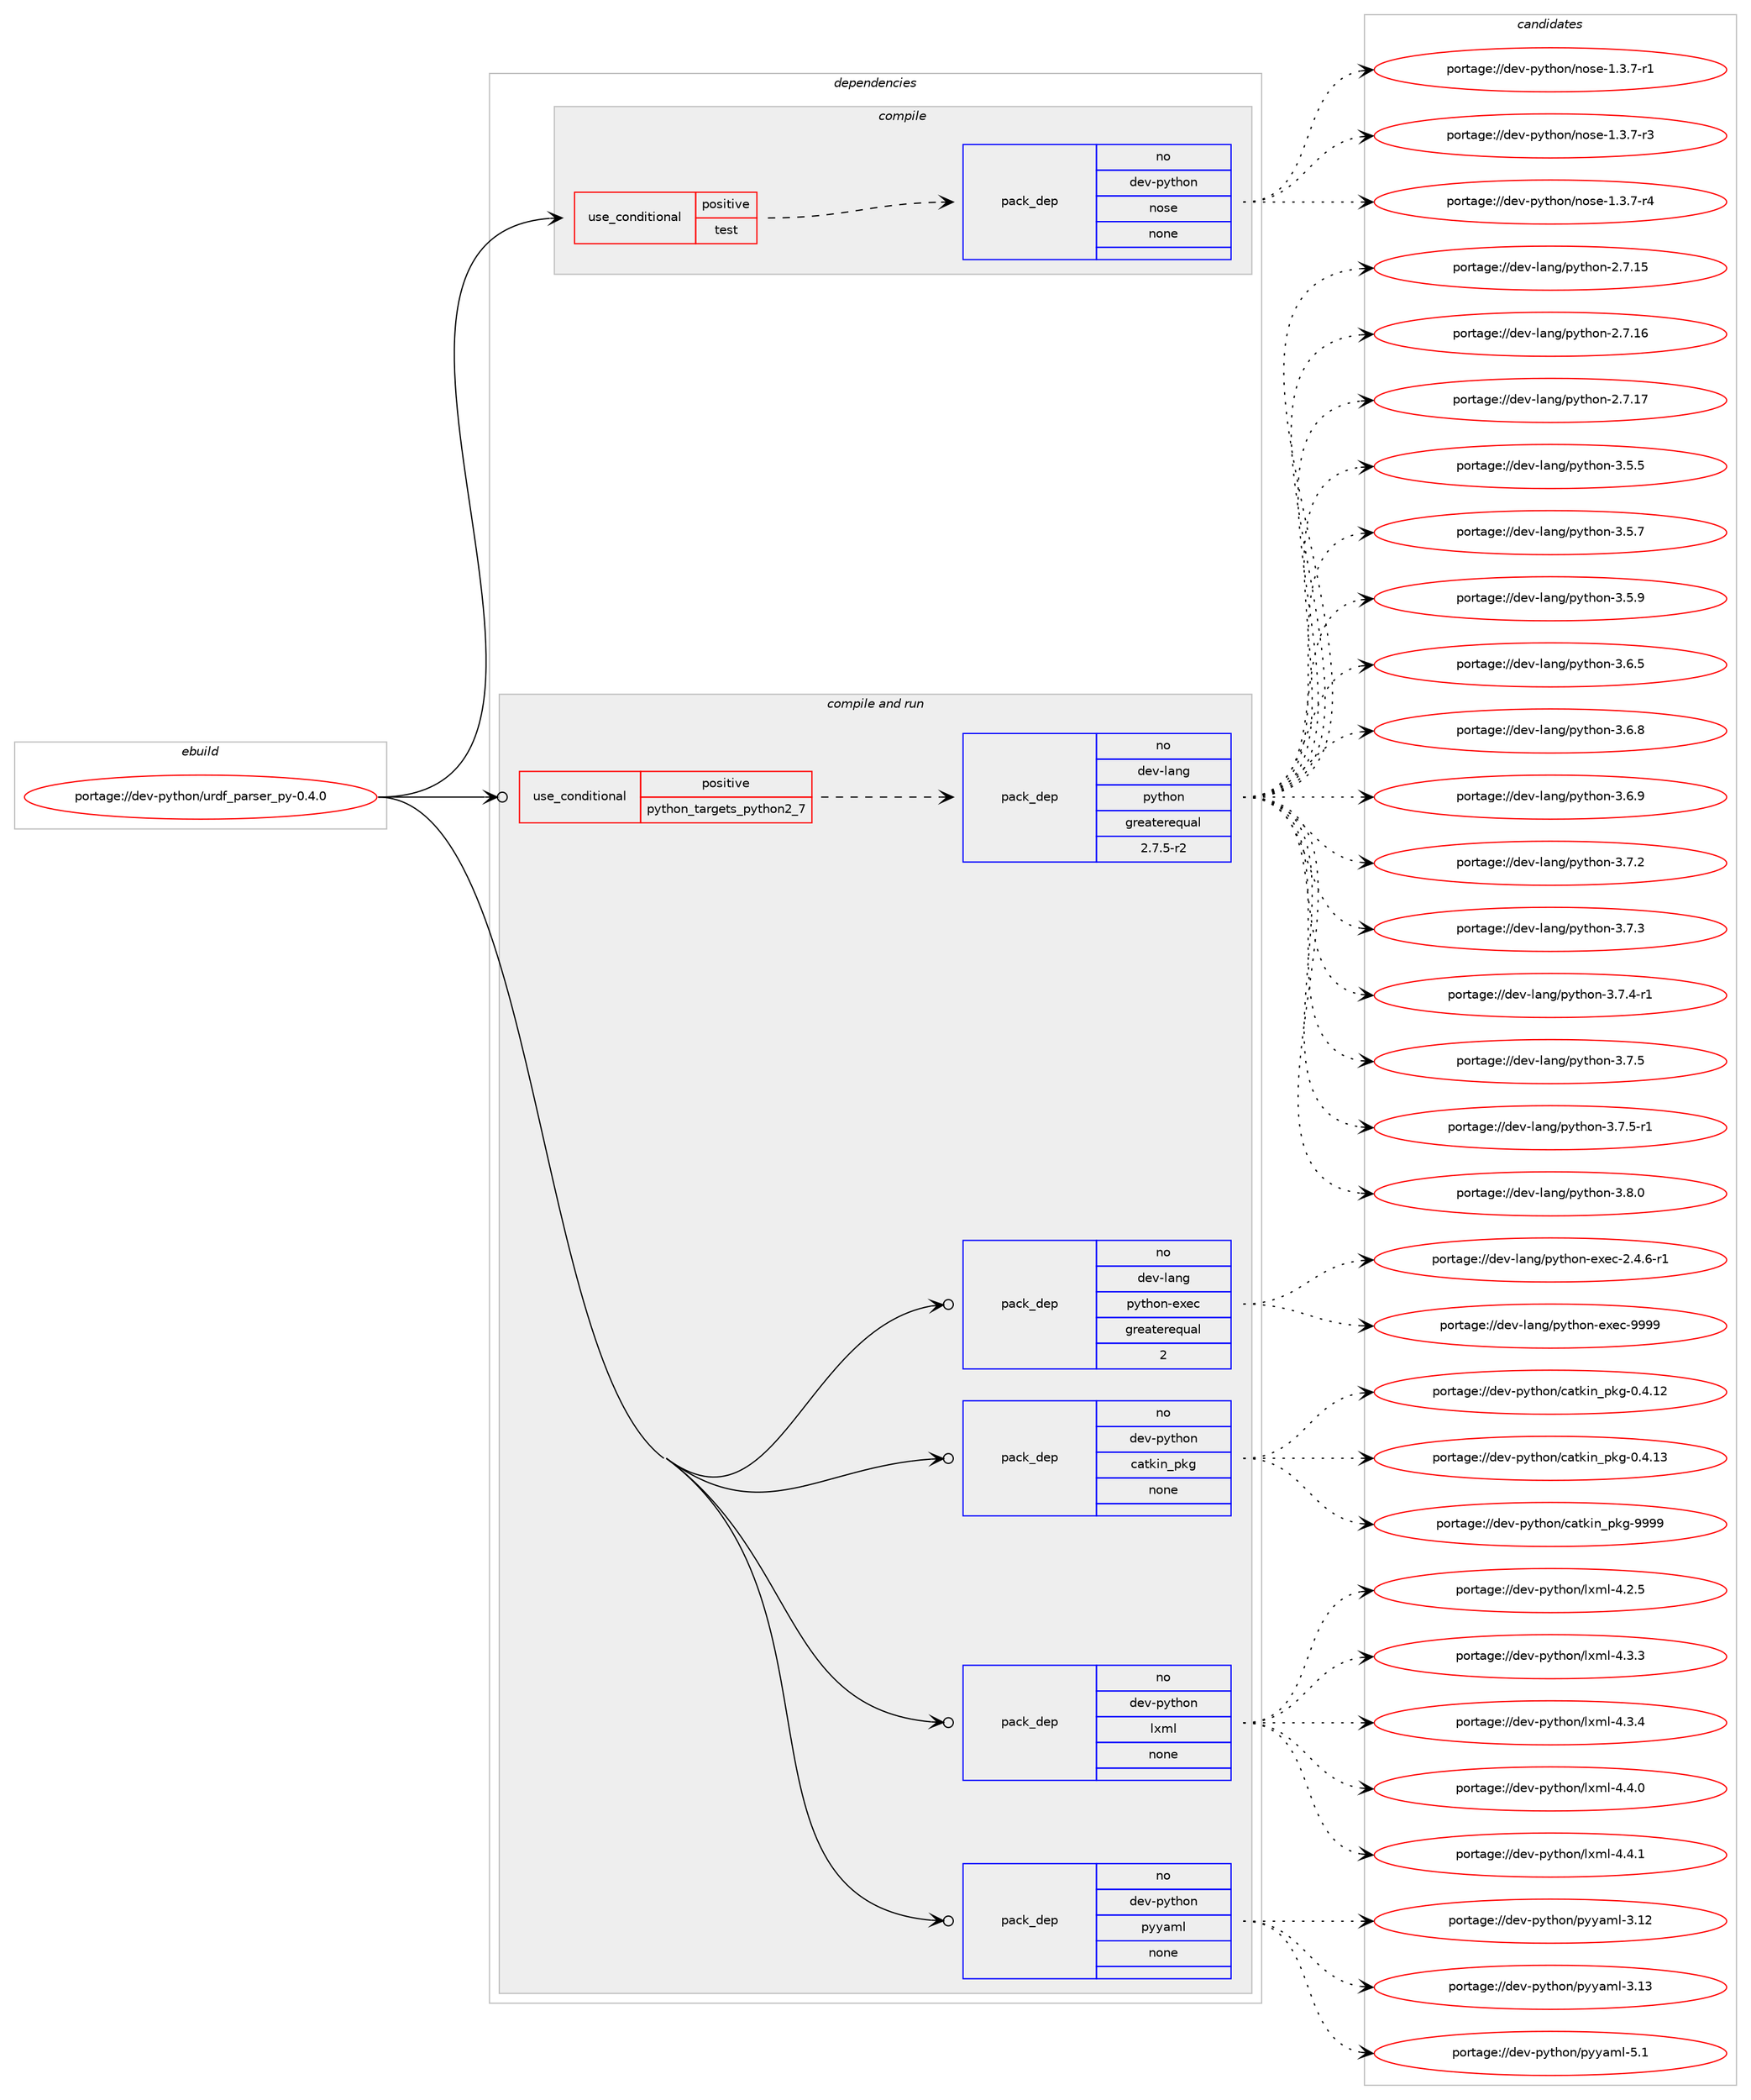 digraph prolog {

# *************
# Graph options
# *************

newrank=true;
concentrate=true;
compound=true;
graph [rankdir=LR,fontname=Helvetica,fontsize=10,ranksep=1.5];#, ranksep=2.5, nodesep=0.2];
edge  [arrowhead=vee];
node  [fontname=Helvetica,fontsize=10];

# **********
# The ebuild
# **********

subgraph cluster_leftcol {
color=gray;
rank=same;
label=<<i>ebuild</i>>;
id [label="portage://dev-python/urdf_parser_py-0.4.0", color=red, width=4, href="../dev-python/urdf_parser_py-0.4.0.svg"];
}

# ****************
# The dependencies
# ****************

subgraph cluster_midcol {
color=gray;
label=<<i>dependencies</i>>;
subgraph cluster_compile {
fillcolor="#eeeeee";
style=filled;
label=<<i>compile</i>>;
subgraph cond40271 {
dependency177442 [label=<<TABLE BORDER="0" CELLBORDER="1" CELLSPACING="0" CELLPADDING="4"><TR><TD ROWSPAN="3" CELLPADDING="10">use_conditional</TD></TR><TR><TD>positive</TD></TR><TR><TD>test</TD></TR></TABLE>>, shape=none, color=red];
subgraph pack133761 {
dependency177443 [label=<<TABLE BORDER="0" CELLBORDER="1" CELLSPACING="0" CELLPADDING="4" WIDTH="220"><TR><TD ROWSPAN="6" CELLPADDING="30">pack_dep</TD></TR><TR><TD WIDTH="110">no</TD></TR><TR><TD>dev-python</TD></TR><TR><TD>nose</TD></TR><TR><TD>none</TD></TR><TR><TD></TD></TR></TABLE>>, shape=none, color=blue];
}
dependency177442:e -> dependency177443:w [weight=20,style="dashed",arrowhead="vee"];
}
id:e -> dependency177442:w [weight=20,style="solid",arrowhead="vee"];
}
subgraph cluster_compileandrun {
fillcolor="#eeeeee";
style=filled;
label=<<i>compile and run</i>>;
subgraph cond40272 {
dependency177444 [label=<<TABLE BORDER="0" CELLBORDER="1" CELLSPACING="0" CELLPADDING="4"><TR><TD ROWSPAN="3" CELLPADDING="10">use_conditional</TD></TR><TR><TD>positive</TD></TR><TR><TD>python_targets_python2_7</TD></TR></TABLE>>, shape=none, color=red];
subgraph pack133762 {
dependency177445 [label=<<TABLE BORDER="0" CELLBORDER="1" CELLSPACING="0" CELLPADDING="4" WIDTH="220"><TR><TD ROWSPAN="6" CELLPADDING="30">pack_dep</TD></TR><TR><TD WIDTH="110">no</TD></TR><TR><TD>dev-lang</TD></TR><TR><TD>python</TD></TR><TR><TD>greaterequal</TD></TR><TR><TD>2.7.5-r2</TD></TR></TABLE>>, shape=none, color=blue];
}
dependency177444:e -> dependency177445:w [weight=20,style="dashed",arrowhead="vee"];
}
id:e -> dependency177444:w [weight=20,style="solid",arrowhead="odotvee"];
subgraph pack133763 {
dependency177446 [label=<<TABLE BORDER="0" CELLBORDER="1" CELLSPACING="0" CELLPADDING="4" WIDTH="220"><TR><TD ROWSPAN="6" CELLPADDING="30">pack_dep</TD></TR><TR><TD WIDTH="110">no</TD></TR><TR><TD>dev-lang</TD></TR><TR><TD>python-exec</TD></TR><TR><TD>greaterequal</TD></TR><TR><TD>2</TD></TR></TABLE>>, shape=none, color=blue];
}
id:e -> dependency177446:w [weight=20,style="solid",arrowhead="odotvee"];
subgraph pack133764 {
dependency177447 [label=<<TABLE BORDER="0" CELLBORDER="1" CELLSPACING="0" CELLPADDING="4" WIDTH="220"><TR><TD ROWSPAN="6" CELLPADDING="30">pack_dep</TD></TR><TR><TD WIDTH="110">no</TD></TR><TR><TD>dev-python</TD></TR><TR><TD>catkin_pkg</TD></TR><TR><TD>none</TD></TR><TR><TD></TD></TR></TABLE>>, shape=none, color=blue];
}
id:e -> dependency177447:w [weight=20,style="solid",arrowhead="odotvee"];
subgraph pack133765 {
dependency177448 [label=<<TABLE BORDER="0" CELLBORDER="1" CELLSPACING="0" CELLPADDING="4" WIDTH="220"><TR><TD ROWSPAN="6" CELLPADDING="30">pack_dep</TD></TR><TR><TD WIDTH="110">no</TD></TR><TR><TD>dev-python</TD></TR><TR><TD>lxml</TD></TR><TR><TD>none</TD></TR><TR><TD></TD></TR></TABLE>>, shape=none, color=blue];
}
id:e -> dependency177448:w [weight=20,style="solid",arrowhead="odotvee"];
subgraph pack133766 {
dependency177449 [label=<<TABLE BORDER="0" CELLBORDER="1" CELLSPACING="0" CELLPADDING="4" WIDTH="220"><TR><TD ROWSPAN="6" CELLPADDING="30">pack_dep</TD></TR><TR><TD WIDTH="110">no</TD></TR><TR><TD>dev-python</TD></TR><TR><TD>pyyaml</TD></TR><TR><TD>none</TD></TR><TR><TD></TD></TR></TABLE>>, shape=none, color=blue];
}
id:e -> dependency177449:w [weight=20,style="solid",arrowhead="odotvee"];
}
subgraph cluster_run {
fillcolor="#eeeeee";
style=filled;
label=<<i>run</i>>;
}
}

# **************
# The candidates
# **************

subgraph cluster_choices {
rank=same;
color=gray;
label=<<i>candidates</i>>;

subgraph choice133761 {
color=black;
nodesep=1;
choiceportage10010111845112121116104111110471101111151014549465146554511449 [label="portage://dev-python/nose-1.3.7-r1", color=red, width=4,href="../dev-python/nose-1.3.7-r1.svg"];
choiceportage10010111845112121116104111110471101111151014549465146554511451 [label="portage://dev-python/nose-1.3.7-r3", color=red, width=4,href="../dev-python/nose-1.3.7-r3.svg"];
choiceportage10010111845112121116104111110471101111151014549465146554511452 [label="portage://dev-python/nose-1.3.7-r4", color=red, width=4,href="../dev-python/nose-1.3.7-r4.svg"];
dependency177443:e -> choiceportage10010111845112121116104111110471101111151014549465146554511449:w [style=dotted,weight="100"];
dependency177443:e -> choiceportage10010111845112121116104111110471101111151014549465146554511451:w [style=dotted,weight="100"];
dependency177443:e -> choiceportage10010111845112121116104111110471101111151014549465146554511452:w [style=dotted,weight="100"];
}
subgraph choice133762 {
color=black;
nodesep=1;
choiceportage10010111845108971101034711212111610411111045504655464953 [label="portage://dev-lang/python-2.7.15", color=red, width=4,href="../dev-lang/python-2.7.15.svg"];
choiceportage10010111845108971101034711212111610411111045504655464954 [label="portage://dev-lang/python-2.7.16", color=red, width=4,href="../dev-lang/python-2.7.16.svg"];
choiceportage10010111845108971101034711212111610411111045504655464955 [label="portage://dev-lang/python-2.7.17", color=red, width=4,href="../dev-lang/python-2.7.17.svg"];
choiceportage100101118451089711010347112121116104111110455146534653 [label="portage://dev-lang/python-3.5.5", color=red, width=4,href="../dev-lang/python-3.5.5.svg"];
choiceportage100101118451089711010347112121116104111110455146534655 [label="portage://dev-lang/python-3.5.7", color=red, width=4,href="../dev-lang/python-3.5.7.svg"];
choiceportage100101118451089711010347112121116104111110455146534657 [label="portage://dev-lang/python-3.5.9", color=red, width=4,href="../dev-lang/python-3.5.9.svg"];
choiceportage100101118451089711010347112121116104111110455146544653 [label="portage://dev-lang/python-3.6.5", color=red, width=4,href="../dev-lang/python-3.6.5.svg"];
choiceportage100101118451089711010347112121116104111110455146544656 [label="portage://dev-lang/python-3.6.8", color=red, width=4,href="../dev-lang/python-3.6.8.svg"];
choiceportage100101118451089711010347112121116104111110455146544657 [label="portage://dev-lang/python-3.6.9", color=red, width=4,href="../dev-lang/python-3.6.9.svg"];
choiceportage100101118451089711010347112121116104111110455146554650 [label="portage://dev-lang/python-3.7.2", color=red, width=4,href="../dev-lang/python-3.7.2.svg"];
choiceportage100101118451089711010347112121116104111110455146554651 [label="portage://dev-lang/python-3.7.3", color=red, width=4,href="../dev-lang/python-3.7.3.svg"];
choiceportage1001011184510897110103471121211161041111104551465546524511449 [label="portage://dev-lang/python-3.7.4-r1", color=red, width=4,href="../dev-lang/python-3.7.4-r1.svg"];
choiceportage100101118451089711010347112121116104111110455146554653 [label="portage://dev-lang/python-3.7.5", color=red, width=4,href="../dev-lang/python-3.7.5.svg"];
choiceportage1001011184510897110103471121211161041111104551465546534511449 [label="portage://dev-lang/python-3.7.5-r1", color=red, width=4,href="../dev-lang/python-3.7.5-r1.svg"];
choiceportage100101118451089711010347112121116104111110455146564648 [label="portage://dev-lang/python-3.8.0", color=red, width=4,href="../dev-lang/python-3.8.0.svg"];
dependency177445:e -> choiceportage10010111845108971101034711212111610411111045504655464953:w [style=dotted,weight="100"];
dependency177445:e -> choiceportage10010111845108971101034711212111610411111045504655464954:w [style=dotted,weight="100"];
dependency177445:e -> choiceportage10010111845108971101034711212111610411111045504655464955:w [style=dotted,weight="100"];
dependency177445:e -> choiceportage100101118451089711010347112121116104111110455146534653:w [style=dotted,weight="100"];
dependency177445:e -> choiceportage100101118451089711010347112121116104111110455146534655:w [style=dotted,weight="100"];
dependency177445:e -> choiceportage100101118451089711010347112121116104111110455146534657:w [style=dotted,weight="100"];
dependency177445:e -> choiceportage100101118451089711010347112121116104111110455146544653:w [style=dotted,weight="100"];
dependency177445:e -> choiceportage100101118451089711010347112121116104111110455146544656:w [style=dotted,weight="100"];
dependency177445:e -> choiceportage100101118451089711010347112121116104111110455146544657:w [style=dotted,weight="100"];
dependency177445:e -> choiceportage100101118451089711010347112121116104111110455146554650:w [style=dotted,weight="100"];
dependency177445:e -> choiceportage100101118451089711010347112121116104111110455146554651:w [style=dotted,weight="100"];
dependency177445:e -> choiceportage1001011184510897110103471121211161041111104551465546524511449:w [style=dotted,weight="100"];
dependency177445:e -> choiceportage100101118451089711010347112121116104111110455146554653:w [style=dotted,weight="100"];
dependency177445:e -> choiceportage1001011184510897110103471121211161041111104551465546534511449:w [style=dotted,weight="100"];
dependency177445:e -> choiceportage100101118451089711010347112121116104111110455146564648:w [style=dotted,weight="100"];
}
subgraph choice133763 {
color=black;
nodesep=1;
choiceportage10010111845108971101034711212111610411111045101120101994550465246544511449 [label="portage://dev-lang/python-exec-2.4.6-r1", color=red, width=4,href="../dev-lang/python-exec-2.4.6-r1.svg"];
choiceportage10010111845108971101034711212111610411111045101120101994557575757 [label="portage://dev-lang/python-exec-9999", color=red, width=4,href="../dev-lang/python-exec-9999.svg"];
dependency177446:e -> choiceportage10010111845108971101034711212111610411111045101120101994550465246544511449:w [style=dotted,weight="100"];
dependency177446:e -> choiceportage10010111845108971101034711212111610411111045101120101994557575757:w [style=dotted,weight="100"];
}
subgraph choice133764 {
color=black;
nodesep=1;
choiceportage100101118451121211161041111104799971161071051109511210710345484652464950 [label="portage://dev-python/catkin_pkg-0.4.12", color=red, width=4,href="../dev-python/catkin_pkg-0.4.12.svg"];
choiceportage100101118451121211161041111104799971161071051109511210710345484652464951 [label="portage://dev-python/catkin_pkg-0.4.13", color=red, width=4,href="../dev-python/catkin_pkg-0.4.13.svg"];
choiceportage10010111845112121116104111110479997116107105110951121071034557575757 [label="portage://dev-python/catkin_pkg-9999", color=red, width=4,href="../dev-python/catkin_pkg-9999.svg"];
dependency177447:e -> choiceportage100101118451121211161041111104799971161071051109511210710345484652464950:w [style=dotted,weight="100"];
dependency177447:e -> choiceportage100101118451121211161041111104799971161071051109511210710345484652464951:w [style=dotted,weight="100"];
dependency177447:e -> choiceportage10010111845112121116104111110479997116107105110951121071034557575757:w [style=dotted,weight="100"];
}
subgraph choice133765 {
color=black;
nodesep=1;
choiceportage1001011184511212111610411111047108120109108455246504653 [label="portage://dev-python/lxml-4.2.5", color=red, width=4,href="../dev-python/lxml-4.2.5.svg"];
choiceportage1001011184511212111610411111047108120109108455246514651 [label="portage://dev-python/lxml-4.3.3", color=red, width=4,href="../dev-python/lxml-4.3.3.svg"];
choiceportage1001011184511212111610411111047108120109108455246514652 [label="portage://dev-python/lxml-4.3.4", color=red, width=4,href="../dev-python/lxml-4.3.4.svg"];
choiceportage1001011184511212111610411111047108120109108455246524648 [label="portage://dev-python/lxml-4.4.0", color=red, width=4,href="../dev-python/lxml-4.4.0.svg"];
choiceportage1001011184511212111610411111047108120109108455246524649 [label="portage://dev-python/lxml-4.4.1", color=red, width=4,href="../dev-python/lxml-4.4.1.svg"];
dependency177448:e -> choiceportage1001011184511212111610411111047108120109108455246504653:w [style=dotted,weight="100"];
dependency177448:e -> choiceportage1001011184511212111610411111047108120109108455246514651:w [style=dotted,weight="100"];
dependency177448:e -> choiceportage1001011184511212111610411111047108120109108455246514652:w [style=dotted,weight="100"];
dependency177448:e -> choiceportage1001011184511212111610411111047108120109108455246524648:w [style=dotted,weight="100"];
dependency177448:e -> choiceportage1001011184511212111610411111047108120109108455246524649:w [style=dotted,weight="100"];
}
subgraph choice133766 {
color=black;
nodesep=1;
choiceportage1001011184511212111610411111047112121121971091084551464950 [label="portage://dev-python/pyyaml-3.12", color=red, width=4,href="../dev-python/pyyaml-3.12.svg"];
choiceportage1001011184511212111610411111047112121121971091084551464951 [label="portage://dev-python/pyyaml-3.13", color=red, width=4,href="../dev-python/pyyaml-3.13.svg"];
choiceportage10010111845112121116104111110471121211219710910845534649 [label="portage://dev-python/pyyaml-5.1", color=red, width=4,href="../dev-python/pyyaml-5.1.svg"];
dependency177449:e -> choiceportage1001011184511212111610411111047112121121971091084551464950:w [style=dotted,weight="100"];
dependency177449:e -> choiceportage1001011184511212111610411111047112121121971091084551464951:w [style=dotted,weight="100"];
dependency177449:e -> choiceportage10010111845112121116104111110471121211219710910845534649:w [style=dotted,weight="100"];
}
}

}
